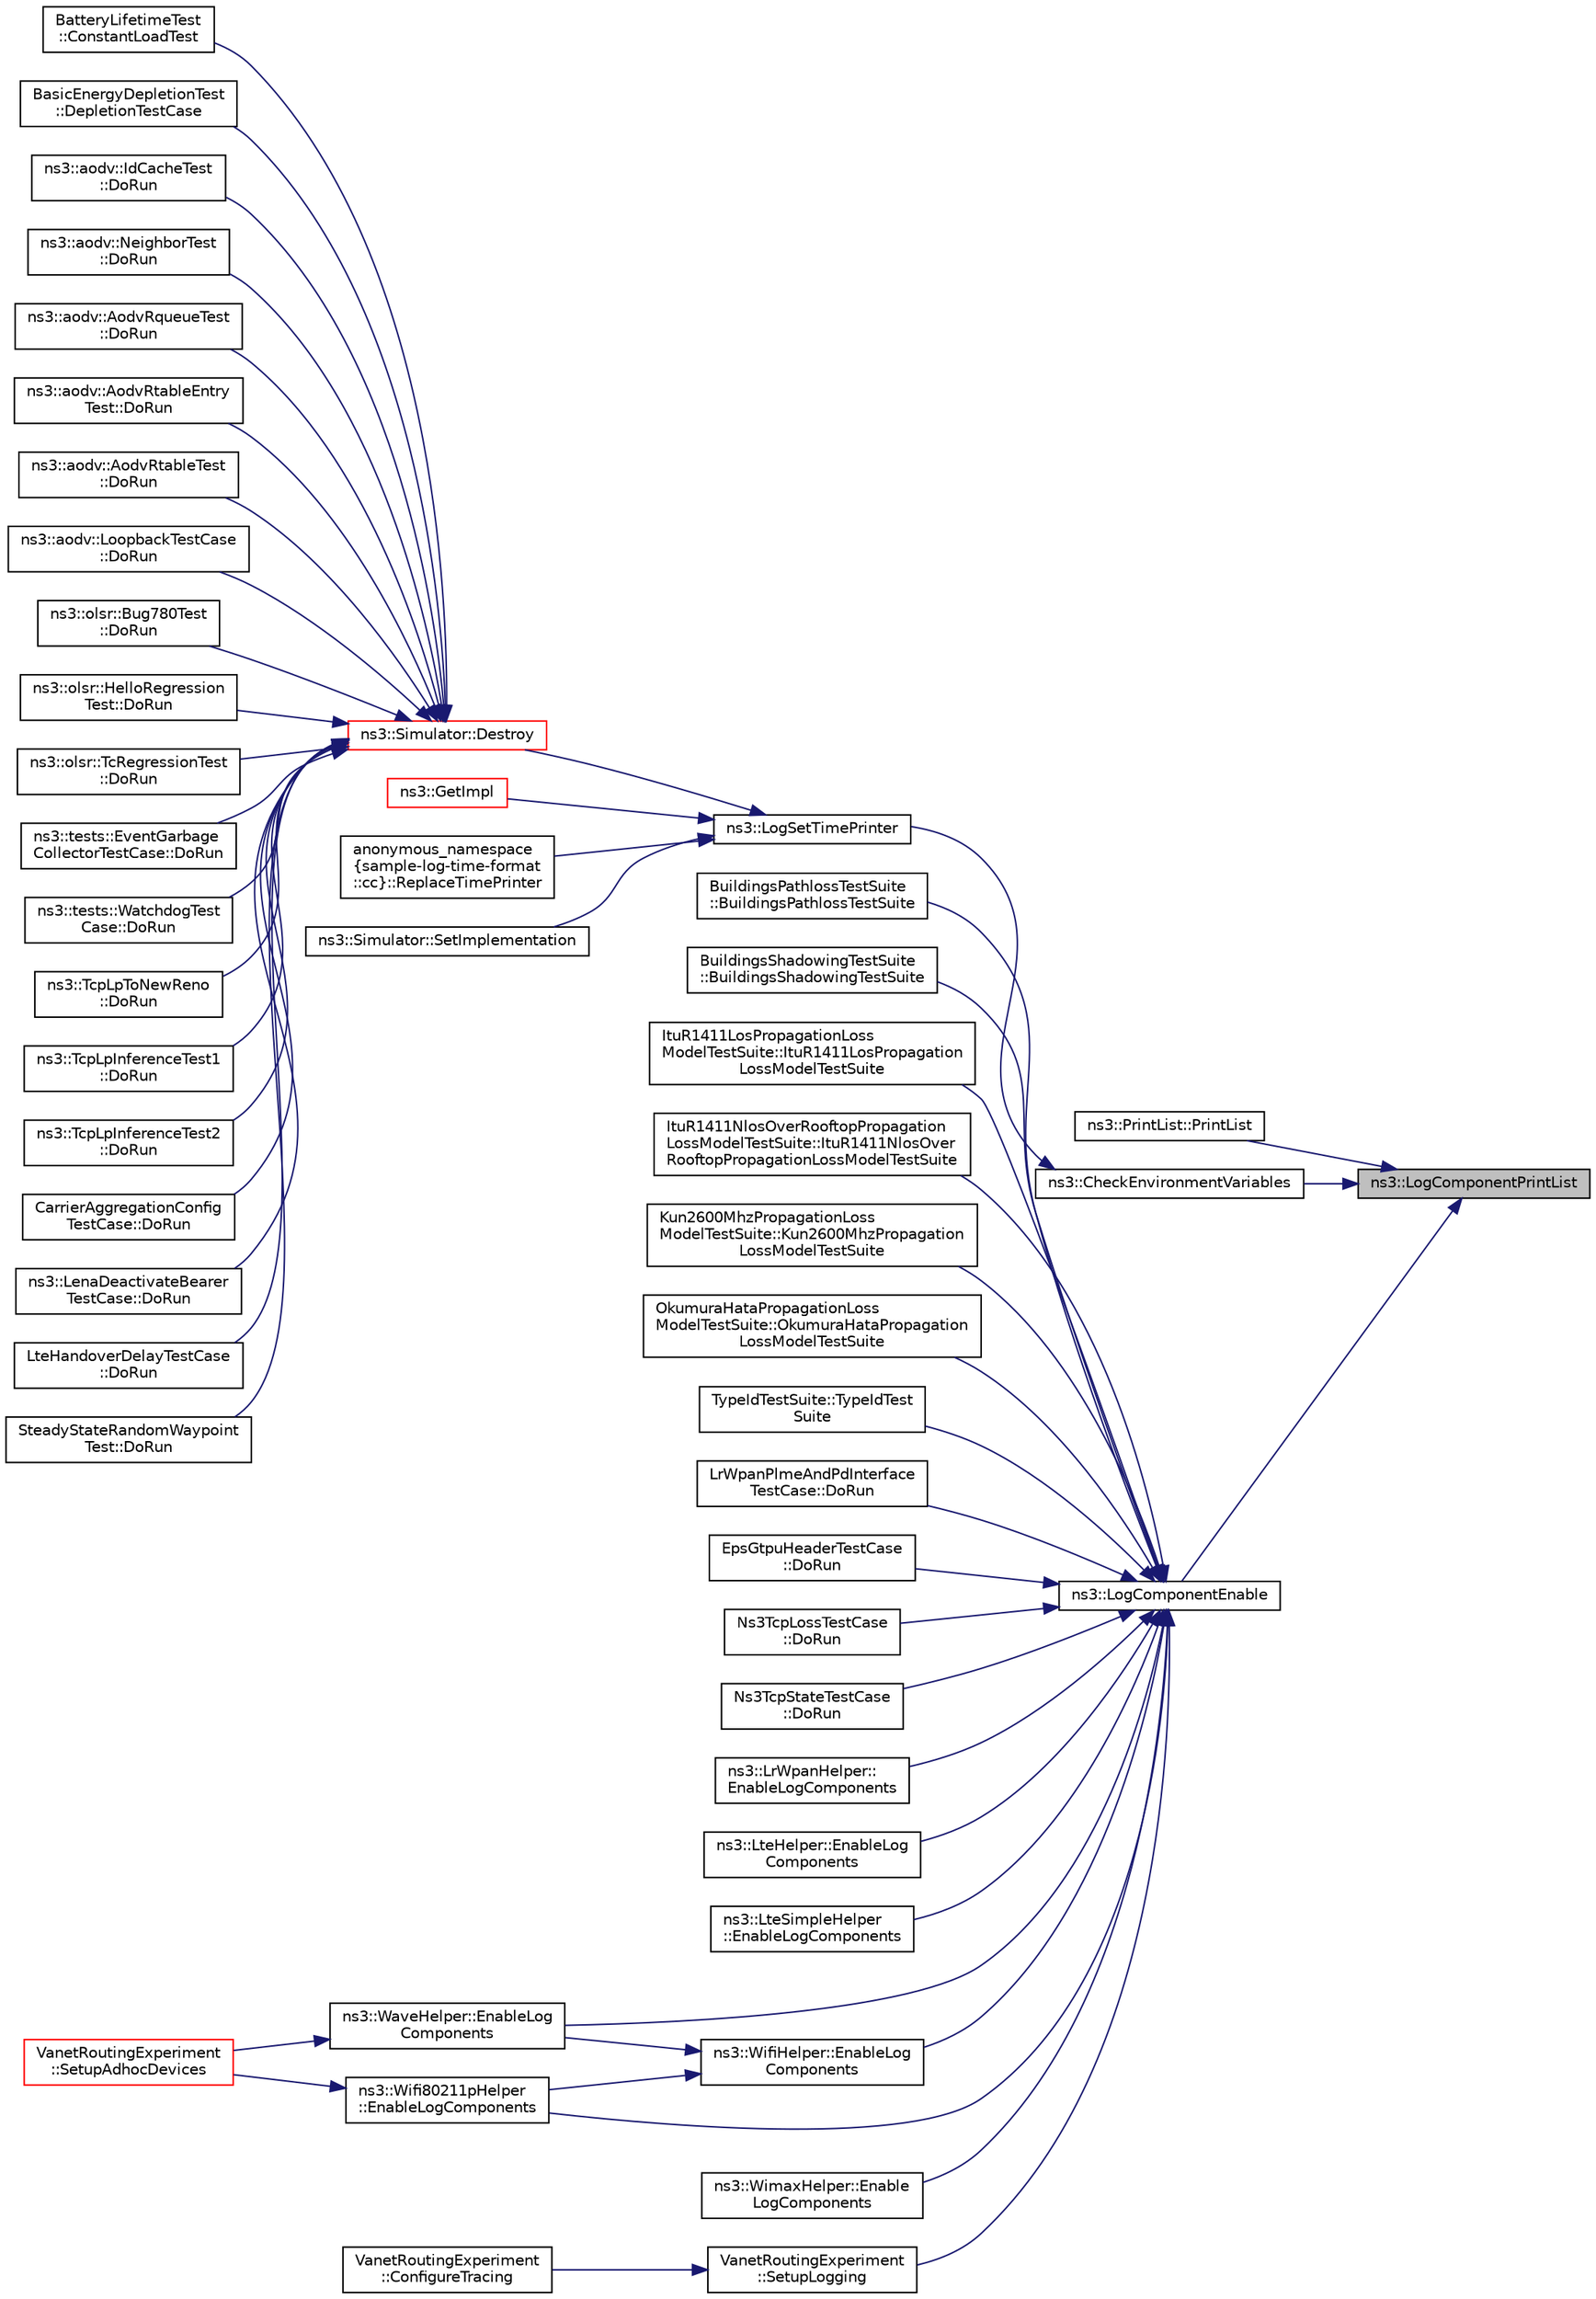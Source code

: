 digraph "ns3::LogComponentPrintList"
{
 // LATEX_PDF_SIZE
  edge [fontname="Helvetica",fontsize="10",labelfontname="Helvetica",labelfontsize="10"];
  node [fontname="Helvetica",fontsize="10",shape=record];
  rankdir="RL";
  Node1 [label="ns3::LogComponentPrintList",height=0.2,width=0.4,color="black", fillcolor="grey75", style="filled", fontcolor="black",tooltip="Print the list of logging messages available."];
  Node1 -> Node2 [dir="back",color="midnightblue",fontsize="10",style="solid",fontname="Helvetica"];
  Node2 [label="ns3::PrintList::PrintList",height=0.2,width=0.4,color="black", fillcolor="white", style="filled",URL="$classns3_1_1_print_list.html#a0504a671851935c3be9abd363ade19a6",tooltip=" "];
  Node1 -> Node3 [dir="back",color="midnightblue",fontsize="10",style="solid",fontname="Helvetica"];
  Node3 [label="ns3::CheckEnvironmentVariables",height=0.2,width=0.4,color="black", fillcolor="white", style="filled",URL="$group__logging.html#gacdc0bdeb2d8a90089d4fb09c4b8569ff",tooltip="Parse the NS_LOG environment variable."];
  Node3 -> Node4 [dir="back",color="midnightblue",fontsize="10",style="solid",fontname="Helvetica"];
  Node4 [label="ns3::LogSetTimePrinter",height=0.2,width=0.4,color="black", fillcolor="white", style="filled",URL="$namespacens3.html#a46cd76678f7da29799d1b41994e12ec1",tooltip="Set the TimePrinter function to be used to prepend log messages with the simulation time."];
  Node4 -> Node5 [dir="back",color="midnightblue",fontsize="10",style="solid",fontname="Helvetica"];
  Node5 [label="ns3::Simulator::Destroy",height=0.2,width=0.4,color="red", fillcolor="white", style="filled",URL="$classns3_1_1_simulator.html#a2a056e59a6623225df0957eda0ee8252",tooltip="Execute the events scheduled with ScheduleDestroy()."];
  Node5 -> Node6 [dir="back",color="midnightblue",fontsize="10",style="solid",fontname="Helvetica"];
  Node6 [label="BatteryLifetimeTest\l::ConstantLoadTest",height=0.2,width=0.4,color="black", fillcolor="white", style="filled",URL="$class_battery_lifetime_test.html#a5cfb6c588872035454feb525491b1d52",tooltip=" "];
  Node5 -> Node7 [dir="back",color="midnightblue",fontsize="10",style="solid",fontname="Helvetica"];
  Node7 [label="BasicEnergyDepletionTest\l::DepletionTestCase",height=0.2,width=0.4,color="black", fillcolor="white", style="filled",URL="$class_basic_energy_depletion_test.html#a933f0ff2e50a5dc64b4312619405a05a",tooltip=" "];
  Node5 -> Node8 [dir="back",color="midnightblue",fontsize="10",style="solid",fontname="Helvetica"];
  Node8 [label="ns3::aodv::IdCacheTest\l::DoRun",height=0.2,width=0.4,color="black", fillcolor="white", style="filled",URL="$classns3_1_1aodv_1_1_id_cache_test.html#af48af2859e1e63cf946df38906f4d7a2",tooltip="Implementation to actually run this TestCase."];
  Node5 -> Node9 [dir="back",color="midnightblue",fontsize="10",style="solid",fontname="Helvetica"];
  Node9 [label="ns3::aodv::NeighborTest\l::DoRun",height=0.2,width=0.4,color="black", fillcolor="white", style="filled",URL="$structns3_1_1aodv_1_1_neighbor_test.html#aeb957b7644d6c77f5d0d43d2c160897f",tooltip="Implementation to actually run this TestCase."];
  Node5 -> Node10 [dir="back",color="midnightblue",fontsize="10",style="solid",fontname="Helvetica"];
  Node10 [label="ns3::aodv::AodvRqueueTest\l::DoRun",height=0.2,width=0.4,color="black", fillcolor="white", style="filled",URL="$structns3_1_1aodv_1_1_aodv_rqueue_test.html#a7ec6b59547d19f9c08f2dcff06eecae3",tooltip="Implementation to actually run this TestCase."];
  Node5 -> Node11 [dir="back",color="midnightblue",fontsize="10",style="solid",fontname="Helvetica"];
  Node11 [label="ns3::aodv::AodvRtableEntry\lTest::DoRun",height=0.2,width=0.4,color="black", fillcolor="white", style="filled",URL="$structns3_1_1aodv_1_1_aodv_rtable_entry_test.html#ad1739d41fc9618c26b8c43e9ad45a60b",tooltip="Implementation to actually run this TestCase."];
  Node5 -> Node12 [dir="back",color="midnightblue",fontsize="10",style="solid",fontname="Helvetica"];
  Node12 [label="ns3::aodv::AodvRtableTest\l::DoRun",height=0.2,width=0.4,color="black", fillcolor="white", style="filled",URL="$structns3_1_1aodv_1_1_aodv_rtable_test.html#a9eb10e0a4367097b064fe9875d21e329",tooltip="Implementation to actually run this TestCase."];
  Node5 -> Node13 [dir="back",color="midnightblue",fontsize="10",style="solid",fontname="Helvetica"];
  Node13 [label="ns3::aodv::LoopbackTestCase\l::DoRun",height=0.2,width=0.4,color="black", fillcolor="white", style="filled",URL="$classns3_1_1aodv_1_1_loopback_test_case.html#aa4ecd46f743a971813870cff58563eab",tooltip="Implementation to actually run this TestCase."];
  Node5 -> Node14 [dir="back",color="midnightblue",fontsize="10",style="solid",fontname="Helvetica"];
  Node14 [label="ns3::olsr::Bug780Test\l::DoRun",height=0.2,width=0.4,color="black", fillcolor="white", style="filled",URL="$classns3_1_1olsr_1_1_bug780_test.html#aea2f01c8e6af5f1363b67a23ccaaf030",tooltip="Implementation to actually run this TestCase."];
  Node5 -> Node15 [dir="back",color="midnightblue",fontsize="10",style="solid",fontname="Helvetica"];
  Node15 [label="ns3::olsr::HelloRegression\lTest::DoRun",height=0.2,width=0.4,color="black", fillcolor="white", style="filled",URL="$classns3_1_1olsr_1_1_hello_regression_test.html#a469da2871e46fb6d56da5820f5aa1982",tooltip="Implementation to actually run this TestCase."];
  Node5 -> Node16 [dir="back",color="midnightblue",fontsize="10",style="solid",fontname="Helvetica"];
  Node16 [label="ns3::olsr::TcRegressionTest\l::DoRun",height=0.2,width=0.4,color="black", fillcolor="white", style="filled",URL="$classns3_1_1olsr_1_1_tc_regression_test.html#ab3215c11b0586486c641af620fb1bc0b",tooltip="Implementation to actually run this TestCase."];
  Node5 -> Node17 [dir="back",color="midnightblue",fontsize="10",style="solid",fontname="Helvetica"];
  Node17 [label="ns3::tests::EventGarbage\lCollectorTestCase::DoRun",height=0.2,width=0.4,color="black", fillcolor="white", style="filled",URL="$classns3_1_1tests_1_1_event_garbage_collector_test_case.html#a010d561785cd91b947e93f568e0bc85f",tooltip="Implementation to actually run this TestCase."];
  Node5 -> Node18 [dir="back",color="midnightblue",fontsize="10",style="solid",fontname="Helvetica"];
  Node18 [label="ns3::tests::WatchdogTest\lCase::DoRun",height=0.2,width=0.4,color="black", fillcolor="white", style="filled",URL="$classns3_1_1tests_1_1_watchdog_test_case.html#ad428bfece8829738b5237aa92560b7f6",tooltip="Implementation to actually run this TestCase."];
  Node5 -> Node19 [dir="back",color="midnightblue",fontsize="10",style="solid",fontname="Helvetica"];
  Node19 [label="ns3::TcpLpToNewReno\l::DoRun",height=0.2,width=0.4,color="black", fillcolor="white", style="filled",URL="$classns3_1_1_tcp_lp_to_new_reno.html#a408540d0ece57f1acabda3bcf4bbf1bf",tooltip="Implementation to actually run this TestCase."];
  Node5 -> Node20 [dir="back",color="midnightblue",fontsize="10",style="solid",fontname="Helvetica"];
  Node20 [label="ns3::TcpLpInferenceTest1\l::DoRun",height=0.2,width=0.4,color="black", fillcolor="white", style="filled",URL="$classns3_1_1_tcp_lp_inference_test1.html#ae7e916d7af5028f9527f3cf28df1dfc2",tooltip="Implementation to actually run this TestCase."];
  Node5 -> Node21 [dir="back",color="midnightblue",fontsize="10",style="solid",fontname="Helvetica"];
  Node21 [label="ns3::TcpLpInferenceTest2\l::DoRun",height=0.2,width=0.4,color="black", fillcolor="white", style="filled",URL="$classns3_1_1_tcp_lp_inference_test2.html#a6f58db0dd2bfd888718fce81e3e275c0",tooltip="Implementation to actually run this TestCase."];
  Node5 -> Node22 [dir="back",color="midnightblue",fontsize="10",style="solid",fontname="Helvetica"];
  Node22 [label="CarrierAggregationConfig\lTestCase::DoRun",height=0.2,width=0.4,color="black", fillcolor="white", style="filled",URL="$class_carrier_aggregation_config_test_case.html#a5bfcc4f06b1d52f4d9ca12481a1fe09c",tooltip="Implementation to actually run this TestCase."];
  Node5 -> Node23 [dir="back",color="midnightblue",fontsize="10",style="solid",fontname="Helvetica"];
  Node23 [label="ns3::LenaDeactivateBearer\lTestCase::DoRun",height=0.2,width=0.4,color="black", fillcolor="white", style="filled",URL="$classns3_1_1_lena_deactivate_bearer_test_case.html#a214d777e46f96b701efdfd360871f53f",tooltip="Implementation to actually run this TestCase."];
  Node5 -> Node24 [dir="back",color="midnightblue",fontsize="10",style="solid",fontname="Helvetica"];
  Node24 [label="LteHandoverDelayTestCase\l::DoRun",height=0.2,width=0.4,color="black", fillcolor="white", style="filled",URL="$class_lte_handover_delay_test_case.html#a2e5214b6dd2249de91ba0aa326b8c97d",tooltip="Implementation to actually run this TestCase."];
  Node5 -> Node25 [dir="back",color="midnightblue",fontsize="10",style="solid",fontname="Helvetica"];
  Node25 [label="SteadyStateRandomWaypoint\lTest::DoRun",height=0.2,width=0.4,color="black", fillcolor="white", style="filled",URL="$class_steady_state_random_waypoint_test.html#a06b559358eab241daa3a937a038729df",tooltip="Implementation to actually run this TestCase."];
  Node4 -> Node43 [dir="back",color="midnightblue",fontsize="10",style="solid",fontname="Helvetica"];
  Node43 [label="ns3::GetImpl",height=0.2,width=0.4,color="red", fillcolor="white", style="filled",URL="$group__simulator.html#ga42eb4eddad41528d4d99794a3dae3fd0",tooltip="Get the SimulatorImpl singleton."];
  Node4 -> Node2007 [dir="back",color="midnightblue",fontsize="10",style="solid",fontname="Helvetica"];
  Node2007 [label="anonymous_namespace\l\{sample-log-time-format\l::cc\}::ReplaceTimePrinter",height=0.2,width=0.4,color="black", fillcolor="white", style="filled",URL="$namespaceanonymous__namespace_02sample-log-time-format_8cc_03.html#a129f6efa2728cf5bef88b946e2696427",tooltip="Set ReplacementTimePrinter as the time printer for log messages."];
  Node4 -> Node632 [dir="back",color="midnightblue",fontsize="10",style="solid",fontname="Helvetica"];
  Node632 [label="ns3::Simulator::SetImplementation",height=0.2,width=0.4,color="black", fillcolor="white", style="filled",URL="$classns3_1_1_simulator.html#ae9c56e0f229fd981f5fdf99650953473",tooltip=" "];
  Node1 -> Node2366 [dir="back",color="midnightblue",fontsize="10",style="solid",fontname="Helvetica"];
  Node2366 [label="ns3::LogComponentEnable",height=0.2,width=0.4,color="black", fillcolor="white", style="filled",URL="$namespacens3.html#adc4ef4f00bb2f5f4edae67fc3bc27f20",tooltip="Enable the logging output associated with that log component."];
  Node2366 -> Node2367 [dir="back",color="midnightblue",fontsize="10",style="solid",fontname="Helvetica"];
  Node2367 [label="BuildingsPathlossTestSuite\l::BuildingsPathlossTestSuite",height=0.2,width=0.4,color="black", fillcolor="white", style="filled",URL="$class_buildings_pathloss_test_suite.html#a0fa7d83d42949e53a1c5833467f994cd",tooltip="Test 1.1 BuildingsPathlossModel Pathloss compound test."];
  Node2366 -> Node2368 [dir="back",color="midnightblue",fontsize="10",style="solid",fontname="Helvetica"];
  Node2368 [label="BuildingsShadowingTestSuite\l::BuildingsShadowingTestSuite",height=0.2,width=0.4,color="black", fillcolor="white", style="filled",URL="$class_buildings_shadowing_test_suite.html#a8aff46917cac31ca76e0e60df47d41ad",tooltip="Test 1.1 Shadowing compound test."];
  Node2366 -> Node2369 [dir="back",color="midnightblue",fontsize="10",style="solid",fontname="Helvetica"];
  Node2369 [label="ItuR1411LosPropagationLoss\lModelTestSuite::ItuR1411LosPropagation\lLossModelTestSuite",height=0.2,width=0.4,color="black", fillcolor="white", style="filled",URL="$class_itu_r1411_los_propagation_loss_model_test_suite.html#ae7a78ad0a301bb2d6dcd6e7e3ffb666f",tooltip=" "];
  Node2366 -> Node2370 [dir="back",color="midnightblue",fontsize="10",style="solid",fontname="Helvetica"];
  Node2370 [label="ItuR1411NlosOverRooftopPropagation\lLossModelTestSuite::ItuR1411NlosOver\lRooftopPropagationLossModelTestSuite",height=0.2,width=0.4,color="black", fillcolor="white", style="filled",URL="$class_itu_r1411_nlos_over_rooftop_propagation_loss_model_test_suite.html#a92a11c7c378ae361bd2752b2ebbf5c72",tooltip=" "];
  Node2366 -> Node2371 [dir="back",color="midnightblue",fontsize="10",style="solid",fontname="Helvetica"];
  Node2371 [label="Kun2600MhzPropagationLoss\lModelTestSuite::Kun2600MhzPropagation\lLossModelTestSuite",height=0.2,width=0.4,color="black", fillcolor="white", style="filled",URL="$class_kun2600_mhz_propagation_loss_model_test_suite.html#a5519fcd48439246ca771ec610be3c62d",tooltip=" "];
  Node2366 -> Node2372 [dir="back",color="midnightblue",fontsize="10",style="solid",fontname="Helvetica"];
  Node2372 [label="OkumuraHataPropagationLoss\lModelTestSuite::OkumuraHataPropagation\lLossModelTestSuite",height=0.2,width=0.4,color="black", fillcolor="white", style="filled",URL="$class_okumura_hata_propagation_loss_model_test_suite.html#a6bbf6c5bbb6914152df616e81fac7350",tooltip=" "];
  Node2366 -> Node2373 [dir="back",color="midnightblue",fontsize="10",style="solid",fontname="Helvetica"];
  Node2373 [label="TypeIdTestSuite::TypeIdTest\lSuite",height=0.2,width=0.4,color="black", fillcolor="white", style="filled",URL="$class_type_id_test_suite.html#a2e12e48a08f109614074505a7cc6ad29",tooltip=" "];
  Node2366 -> Node1764 [dir="back",color="midnightblue",fontsize="10",style="solid",fontname="Helvetica"];
  Node1764 [label="LrWpanPlmeAndPdInterface\lTestCase::DoRun",height=0.2,width=0.4,color="black", fillcolor="white", style="filled",URL="$class_lr_wpan_plme_and_pd_interface_test_case.html#a2d79b8be9839f74b689ac04a8c5e18ce",tooltip="Implementation to actually run this TestCase."];
  Node2366 -> Node2374 [dir="back",color="midnightblue",fontsize="10",style="solid",fontname="Helvetica"];
  Node2374 [label="EpsGtpuHeaderTestCase\l::DoRun",height=0.2,width=0.4,color="black", fillcolor="white", style="filled",URL="$class_eps_gtpu_header_test_case.html#a49e06b747dc8a930183a544e2050034e",tooltip="Implementation to actually run this TestCase."];
  Node2366 -> Node1627 [dir="back",color="midnightblue",fontsize="10",style="solid",fontname="Helvetica"];
  Node1627 [label="Ns3TcpLossTestCase\l::DoRun",height=0.2,width=0.4,color="black", fillcolor="white", style="filled",URL="$class_ns3_tcp_loss_test_case.html#aa6494c8b5df42627efd9625374b2eeeb",tooltip="Implementation to actually run this TestCase."];
  Node2366 -> Node1698 [dir="back",color="midnightblue",fontsize="10",style="solid",fontname="Helvetica"];
  Node1698 [label="Ns3TcpStateTestCase\l::DoRun",height=0.2,width=0.4,color="black", fillcolor="white", style="filled",URL="$class_ns3_tcp_state_test_case.html#a62dd7855d89e540bf08e8ac2e9febf9f",tooltip="Implementation to actually run this TestCase."];
  Node2366 -> Node2375 [dir="back",color="midnightblue",fontsize="10",style="solid",fontname="Helvetica"];
  Node2375 [label="ns3::LrWpanHelper::\lEnableLogComponents",height=0.2,width=0.4,color="black", fillcolor="white", style="filled",URL="$classns3_1_1_lr_wpan_helper.html#a897bfee8ce0c3e4340545423cb3a69af",tooltip="Helper to enable all LrWpan log components with one statement."];
  Node2366 -> Node2376 [dir="back",color="midnightblue",fontsize="10",style="solid",fontname="Helvetica"];
  Node2376 [label="ns3::LteHelper::EnableLog\lComponents",height=0.2,width=0.4,color="black", fillcolor="white", style="filled",URL="$classns3_1_1_lte_helper.html#a1f84fe303e7c737d911c52f529e53abe",tooltip="Enables full-blown logging for major components of the LENA architecture."];
  Node2366 -> Node2377 [dir="back",color="midnightblue",fontsize="10",style="solid",fontname="Helvetica"];
  Node2377 [label="ns3::LteSimpleHelper\l::EnableLogComponents",height=0.2,width=0.4,color="black", fillcolor="white", style="filled",URL="$classns3_1_1_lte_simple_helper.html#a902a5c5e369d2982125de901f6e331e5",tooltip="Enables logging for all components of the LENA architecture."];
  Node2366 -> Node2378 [dir="back",color="midnightblue",fontsize="10",style="solid",fontname="Helvetica"];
  Node2378 [label="ns3::WaveHelper::EnableLog\lComponents",height=0.2,width=0.4,color="black", fillcolor="white", style="filled",URL="$classns3_1_1_wave_helper.html#a9b7510b4aeb982d4a01f2ae829e1ee09",tooltip="Helper to enable all WaveNetDevice log components with one statement."];
  Node2378 -> Node697 [dir="back",color="midnightblue",fontsize="10",style="solid",fontname="Helvetica"];
  Node697 [label="VanetRoutingExperiment\l::SetupAdhocDevices",height=0.2,width=0.4,color="red", fillcolor="white", style="filled",URL="$class_vanet_routing_experiment.html#a8de4279cfaf91886970596e9ba8a4a75",tooltip="Set up the adhoc devices."];
  Node2366 -> Node2379 [dir="back",color="midnightblue",fontsize="10",style="solid",fontname="Helvetica"];
  Node2379 [label="ns3::Wifi80211pHelper\l::EnableLogComponents",height=0.2,width=0.4,color="black", fillcolor="white", style="filled",URL="$classns3_1_1_wifi80211p_helper.html#a159fbdfa2402e78aebb00e7042ecfa08",tooltip="Helper to enable all WifiNetDevice log components with one statement."];
  Node2379 -> Node697 [dir="back",color="midnightblue",fontsize="10",style="solid",fontname="Helvetica"];
  Node2366 -> Node2380 [dir="back",color="midnightblue",fontsize="10",style="solid",fontname="Helvetica"];
  Node2380 [label="ns3::WifiHelper::EnableLog\lComponents",height=0.2,width=0.4,color="black", fillcolor="white", style="filled",URL="$classns3_1_1_wifi_helper.html#a9dcf143d52642e94606a9e0f228da2d2",tooltip="Helper to enable all WifiNetDevice log components with one statement."];
  Node2380 -> Node2378 [dir="back",color="midnightblue",fontsize="10",style="solid",fontname="Helvetica"];
  Node2380 -> Node2379 [dir="back",color="midnightblue",fontsize="10",style="solid",fontname="Helvetica"];
  Node2366 -> Node2381 [dir="back",color="midnightblue",fontsize="10",style="solid",fontname="Helvetica"];
  Node2381 [label="ns3::WimaxHelper::Enable\lLogComponents",height=0.2,width=0.4,color="black", fillcolor="white", style="filled",URL="$classns3_1_1_wimax_helper.html#a31da3d96f3aa8d48749625ee8e148af7",tooltip="Helper to enable all WimaxNetDevice log components with one statement."];
  Node2366 -> Node2382 [dir="back",color="midnightblue",fontsize="10",style="solid",fontname="Helvetica"];
  Node2382 [label="VanetRoutingExperiment\l::SetupLogging",height=0.2,width=0.4,color="black", fillcolor="white", style="filled",URL="$class_vanet_routing_experiment.html#a8ee7d33cac699179f14d4d4335eec563",tooltip="Set up logging."];
  Node2382 -> Node2383 [dir="back",color="midnightblue",fontsize="10",style="solid",fontname="Helvetica"];
  Node2383 [label="VanetRoutingExperiment\l::ConfigureTracing",height=0.2,width=0.4,color="black", fillcolor="white", style="filled",URL="$class_vanet_routing_experiment.html#a8e298dd2353eae14bbf00009e728885e",tooltip="Configure tracing."];
}
